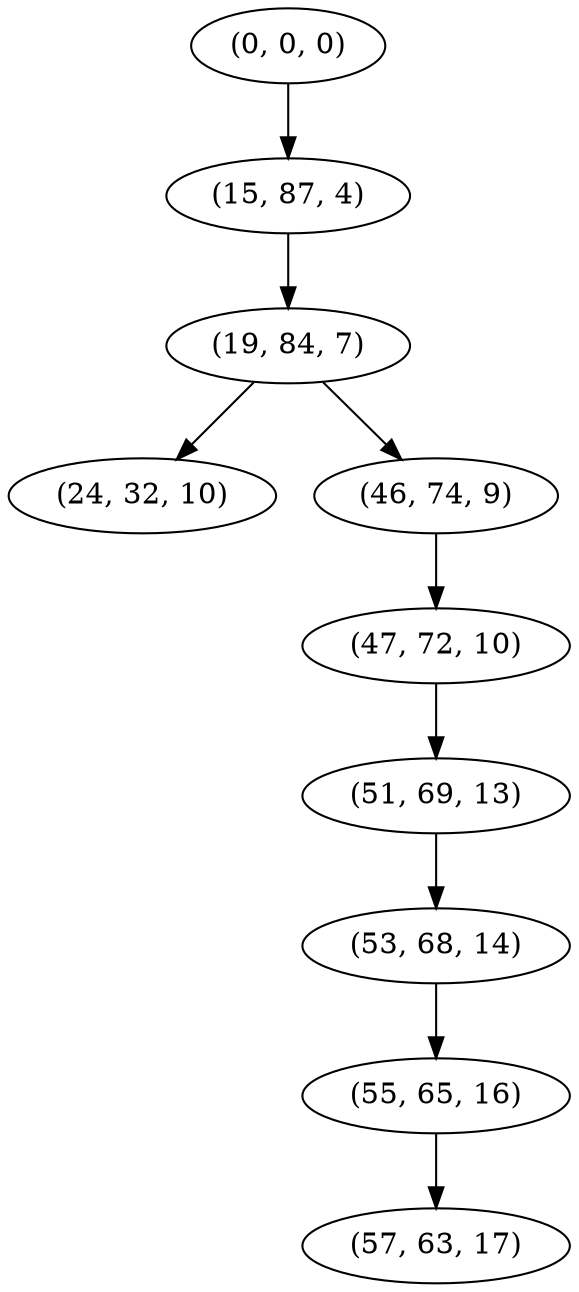 digraph tree {
    "(0, 0, 0)";
    "(15, 87, 4)";
    "(19, 84, 7)";
    "(24, 32, 10)";
    "(46, 74, 9)";
    "(47, 72, 10)";
    "(51, 69, 13)";
    "(53, 68, 14)";
    "(55, 65, 16)";
    "(57, 63, 17)";
    "(0, 0, 0)" -> "(15, 87, 4)";
    "(15, 87, 4)" -> "(19, 84, 7)";
    "(19, 84, 7)" -> "(24, 32, 10)";
    "(19, 84, 7)" -> "(46, 74, 9)";
    "(46, 74, 9)" -> "(47, 72, 10)";
    "(47, 72, 10)" -> "(51, 69, 13)";
    "(51, 69, 13)" -> "(53, 68, 14)";
    "(53, 68, 14)" -> "(55, 65, 16)";
    "(55, 65, 16)" -> "(57, 63, 17)";
}
